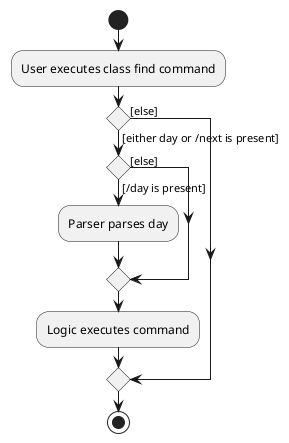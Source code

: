 @startuml
start
:User executes class find command;
if () then ([either day or /next is present])

    if () then ([/day is present])
        :Parser parses day;
         else ([else])
         endif
    :Logic executes command;
else ([else])
endif


stop
@enduml
